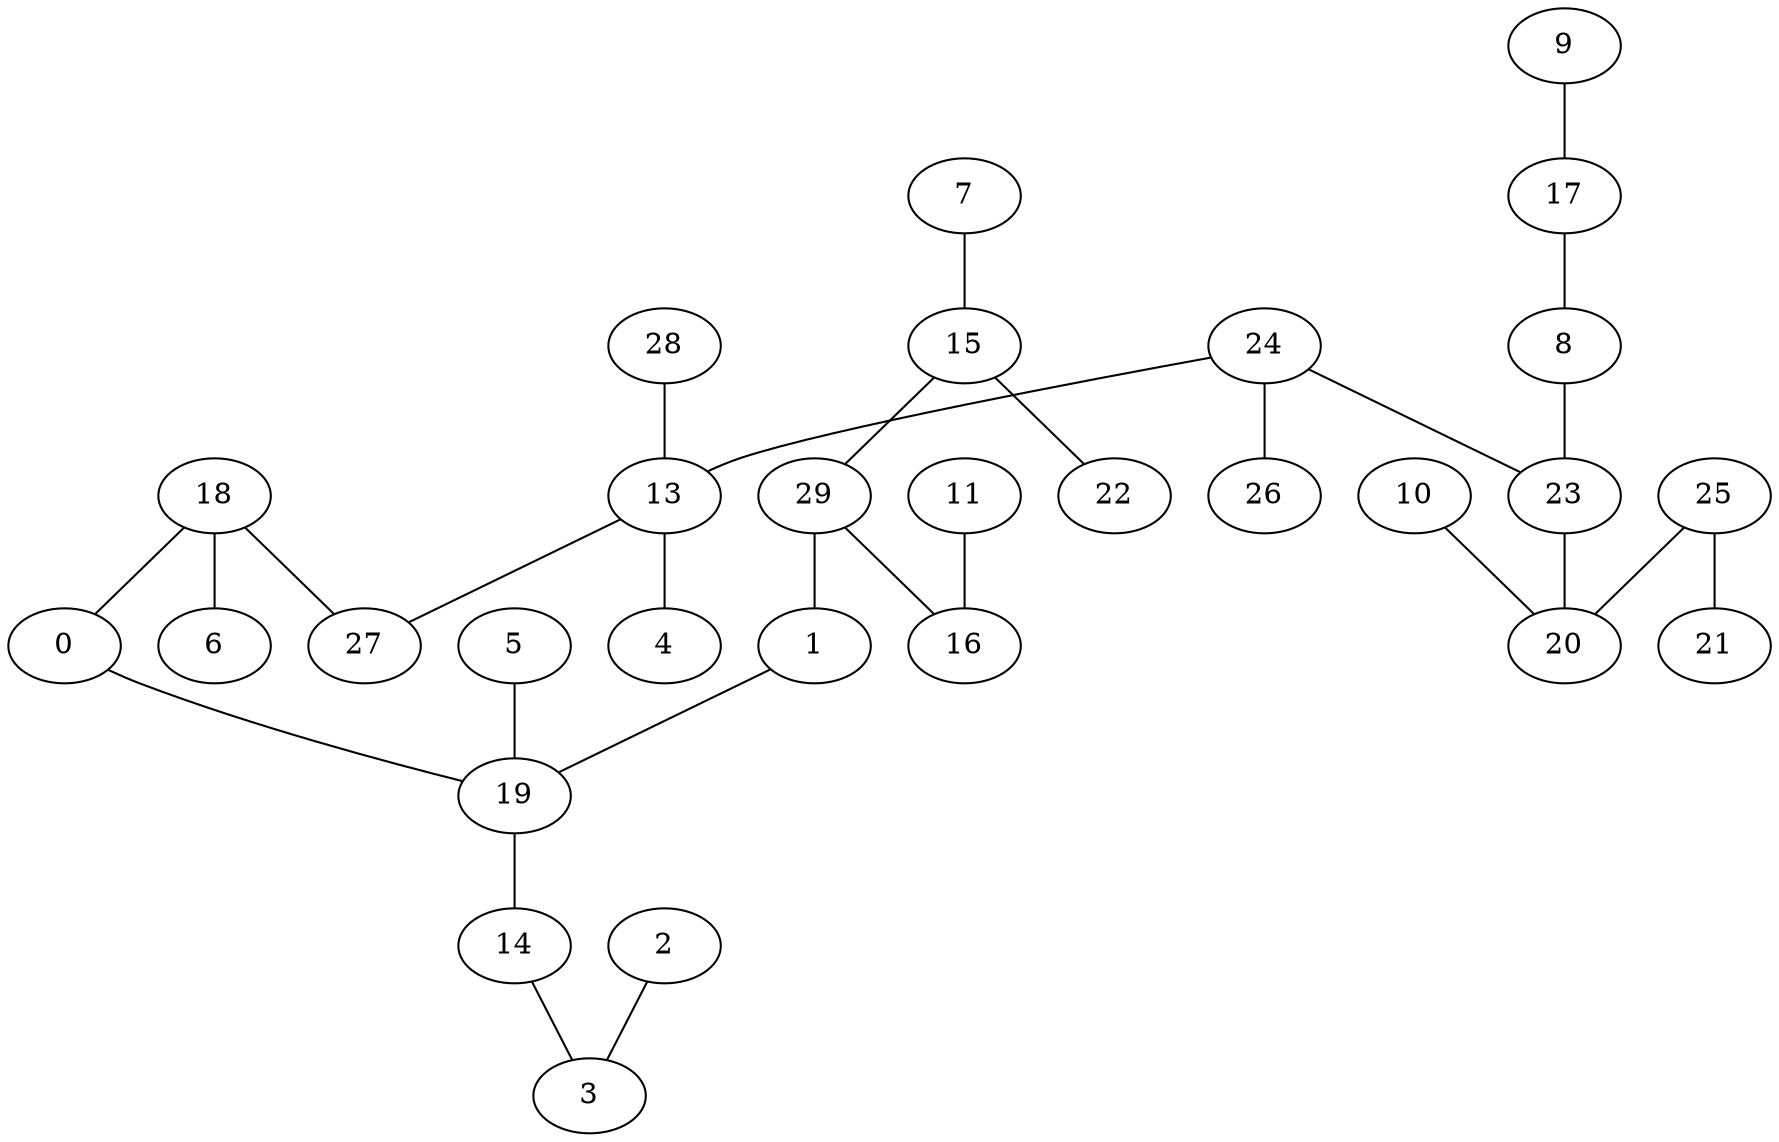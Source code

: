 graph grafoErdos_Renyi_30_47_KruskalD_MST  {
13;
27;
24;
18;
6;
29;
16;
26;
19;
14;
7;
15;
1;
23;
20;
11;
22;
25;
17;
8;
21;
3;
5;
0;
2;
4;
10;
9;
28;
13 -- 27;
24 -- 13;
18 -- 6;
29 -- 16;
24 -- 26;
19 -- 14;
7 -- 15;
1 -- 19;
23 -- 20;
11 -- 16;
15 -- 22;
15 -- 29;
25 -- 20;
17 -- 8;
18 -- 27;
25 -- 21;
14 -- 3;
5 -- 19;
0 -- 19;
24 -- 23;
18 -- 0;
2 -- 3;
13 -- 4;
8 -- 23;
10 -- 20;
29 -- 1;
9 -- 17;
28 -- 13;
}
